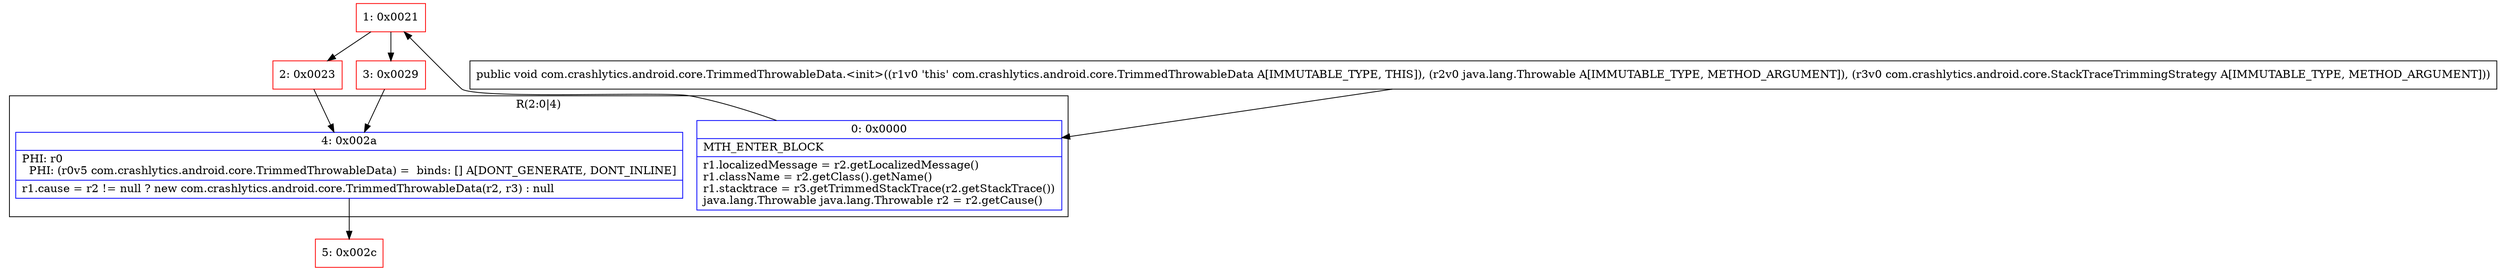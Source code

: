 digraph "CFG forcom.crashlytics.android.core.TrimmedThrowableData.\<init\>(Ljava\/lang\/Throwable;Lcom\/crashlytics\/android\/core\/StackTraceTrimmingStrategy;)V" {
subgraph cluster_Region_1218900197 {
label = "R(2:0|4)";
node [shape=record,color=blue];
Node_0 [shape=record,label="{0\:\ 0x0000|MTH_ENTER_BLOCK\l|r1.localizedMessage = r2.getLocalizedMessage()\lr1.className = r2.getClass().getName()\lr1.stacktrace = r3.getTrimmedStackTrace(r2.getStackTrace())\ljava.lang.Throwable java.lang.Throwable r2 = r2.getCause()\l}"];
Node_4 [shape=record,label="{4\:\ 0x002a|PHI: r0 \l  PHI: (r0v5 com.crashlytics.android.core.TrimmedThrowableData) =  binds: [] A[DONT_GENERATE, DONT_INLINE]\l|r1.cause = r2 != null ? new com.crashlytics.android.core.TrimmedThrowableData(r2, r3) : null\l}"];
}
Node_1 [shape=record,color=red,label="{1\:\ 0x0021}"];
Node_2 [shape=record,color=red,label="{2\:\ 0x0023}"];
Node_3 [shape=record,color=red,label="{3\:\ 0x0029}"];
Node_5 [shape=record,color=red,label="{5\:\ 0x002c}"];
MethodNode[shape=record,label="{public void com.crashlytics.android.core.TrimmedThrowableData.\<init\>((r1v0 'this' com.crashlytics.android.core.TrimmedThrowableData A[IMMUTABLE_TYPE, THIS]), (r2v0 java.lang.Throwable A[IMMUTABLE_TYPE, METHOD_ARGUMENT]), (r3v0 com.crashlytics.android.core.StackTraceTrimmingStrategy A[IMMUTABLE_TYPE, METHOD_ARGUMENT])) }"];
MethodNode -> Node_0;
Node_0 -> Node_1;
Node_4 -> Node_5;
Node_1 -> Node_2;
Node_1 -> Node_3;
Node_2 -> Node_4;
Node_3 -> Node_4;
}

